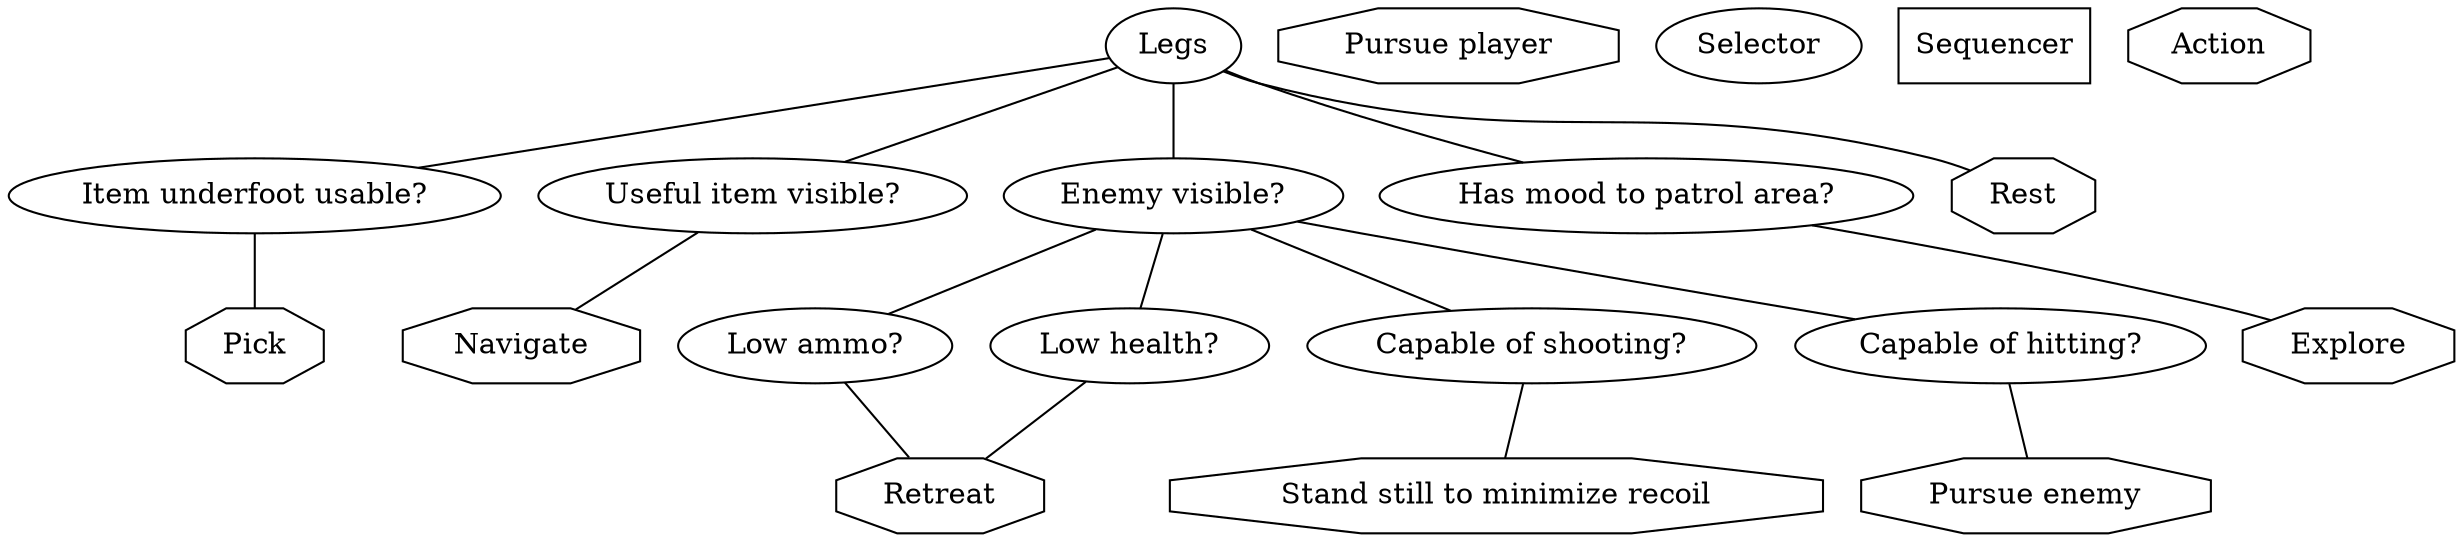 graph g {
ordering=out;
graph[overlap=true];

Legs--"Item underfoot usable?"
"Item underfoot usable?"--"Pick"
"Pick"[shape=octagon]
Legs--"Useful item visible?"
"Useful item visible?"--"Navigate"
Legs--"Enemy visible?"
"Enemy visible?"--"Low ammo?"
"Enemy visible?"--"Low health?"
"Low ammo?"--"Retreat"
"Low health?"--"Retreat"
"Enemy visible?"--"Capable of shooting?"
"Capable of shooting?"--"Stand still to minimize recoil"
"Enemy visible?"--"Capable of hitting?"
"Capable of hitting?"--"Pursue enemy"

Legs--"Has mood to patrol area?"
"Has mood to patrol area?"--"Explore"
Legs--"Rest"

"Pursue enemy"[shape=octagon]
"Retreat"[shape=octagon]
"Navigate"[shape=octagon]
"Rest"[shape=octagon]
"Explore"[shape=octagon]
"Stand still to minimize recoil"[shape=octagon]
"Pursue player"[shape=octagon]

Selector
Sequencer[shape=box];
Action[shape=octagon];
}



